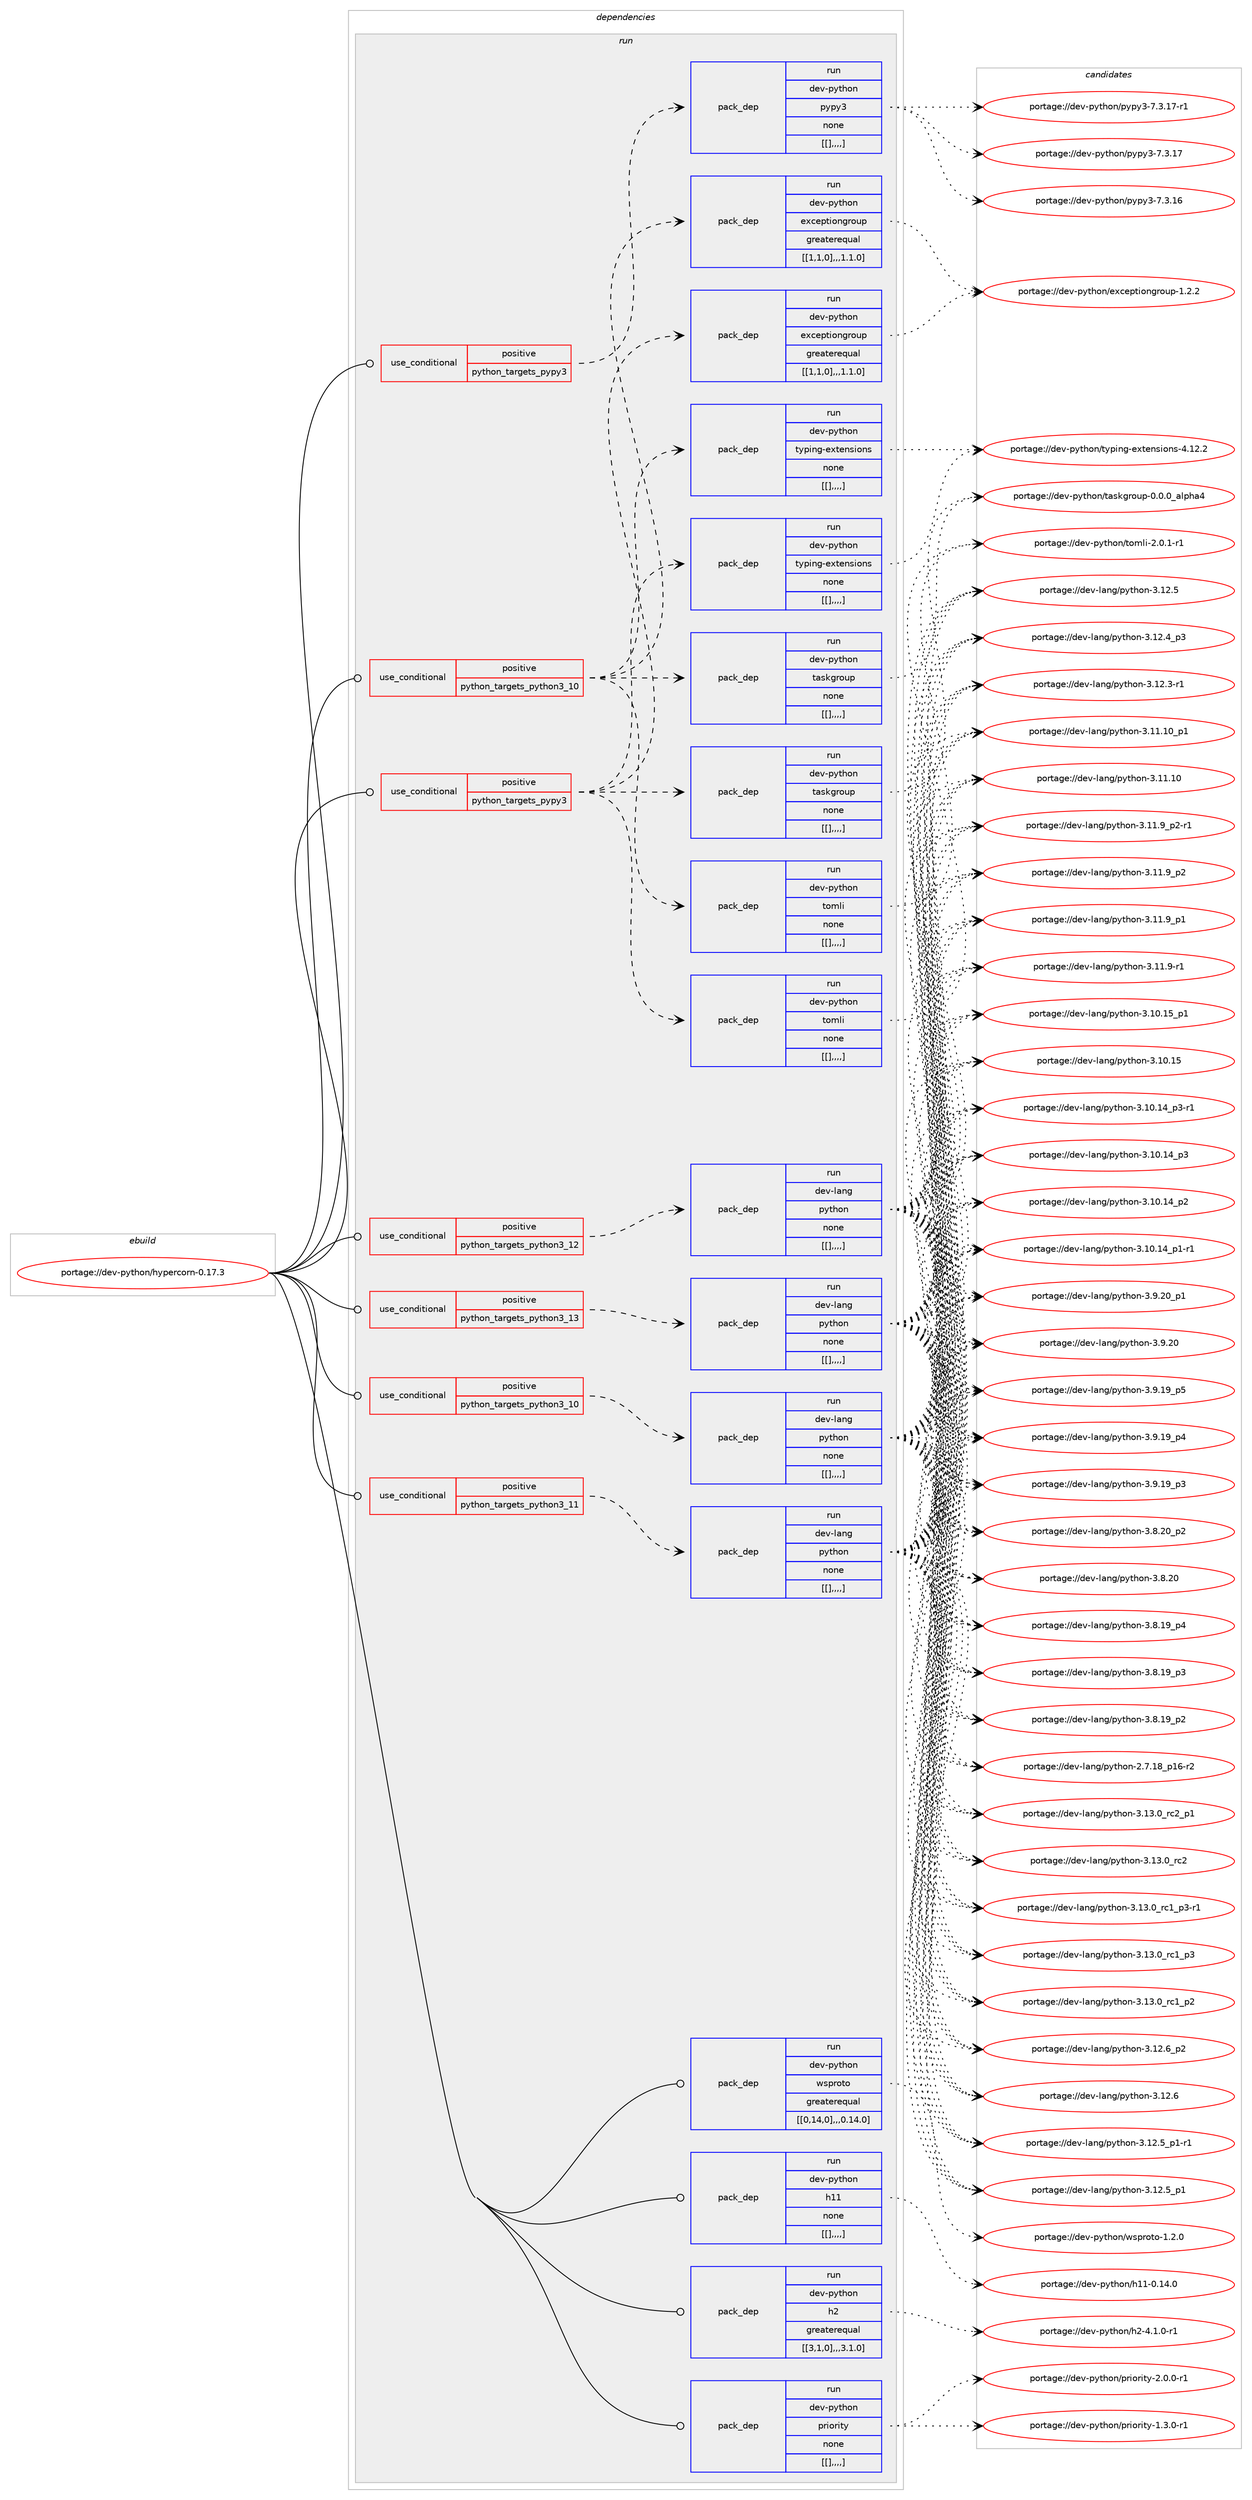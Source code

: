 digraph prolog {

# *************
# Graph options
# *************

newrank=true;
concentrate=true;
compound=true;
graph [rankdir=LR,fontname=Helvetica,fontsize=10,ranksep=1.5];#, ranksep=2.5, nodesep=0.2];
edge  [arrowhead=vee];
node  [fontname=Helvetica,fontsize=10];

# **********
# The ebuild
# **********

subgraph cluster_leftcol {
color=gray;
label=<<i>ebuild</i>>;
id [label="portage://dev-python/hypercorn-0.17.3", color=red, width=4, href="../dev-python/hypercorn-0.17.3.svg"];
}

# ****************
# The dependencies
# ****************

subgraph cluster_midcol {
color=gray;
label=<<i>dependencies</i>>;
subgraph cluster_compile {
fillcolor="#eeeeee";
style=filled;
label=<<i>compile</i>>;
}
subgraph cluster_compileandrun {
fillcolor="#eeeeee";
style=filled;
label=<<i>compile and run</i>>;
}
subgraph cluster_run {
fillcolor="#eeeeee";
style=filled;
label=<<i>run</i>>;
subgraph cond34586 {
dependency149694 [label=<<TABLE BORDER="0" CELLBORDER="1" CELLSPACING="0" CELLPADDING="4"><TR><TD ROWSPAN="3" CELLPADDING="10">use_conditional</TD></TR><TR><TD>positive</TD></TR><TR><TD>python_targets_pypy3</TD></TR></TABLE>>, shape=none, color=red];
subgraph pack113894 {
dependency149695 [label=<<TABLE BORDER="0" CELLBORDER="1" CELLSPACING="0" CELLPADDING="4" WIDTH="220"><TR><TD ROWSPAN="6" CELLPADDING="30">pack_dep</TD></TR><TR><TD WIDTH="110">run</TD></TR><TR><TD>dev-python</TD></TR><TR><TD>exceptiongroup</TD></TR><TR><TD>greaterequal</TD></TR><TR><TD>[[1,1,0],,,1.1.0]</TD></TR></TABLE>>, shape=none, color=blue];
}
dependency149694:e -> dependency149695:w [weight=20,style="dashed",arrowhead="vee"];
subgraph pack113895 {
dependency149696 [label=<<TABLE BORDER="0" CELLBORDER="1" CELLSPACING="0" CELLPADDING="4" WIDTH="220"><TR><TD ROWSPAN="6" CELLPADDING="30">pack_dep</TD></TR><TR><TD WIDTH="110">run</TD></TR><TR><TD>dev-python</TD></TR><TR><TD>taskgroup</TD></TR><TR><TD>none</TD></TR><TR><TD>[[],,,,]</TD></TR></TABLE>>, shape=none, color=blue];
}
dependency149694:e -> dependency149696:w [weight=20,style="dashed",arrowhead="vee"];
subgraph pack113896 {
dependency149697 [label=<<TABLE BORDER="0" CELLBORDER="1" CELLSPACING="0" CELLPADDING="4" WIDTH="220"><TR><TD ROWSPAN="6" CELLPADDING="30">pack_dep</TD></TR><TR><TD WIDTH="110">run</TD></TR><TR><TD>dev-python</TD></TR><TR><TD>tomli</TD></TR><TR><TD>none</TD></TR><TR><TD>[[],,,,]</TD></TR></TABLE>>, shape=none, color=blue];
}
dependency149694:e -> dependency149697:w [weight=20,style="dashed",arrowhead="vee"];
subgraph pack113897 {
dependency149698 [label=<<TABLE BORDER="0" CELLBORDER="1" CELLSPACING="0" CELLPADDING="4" WIDTH="220"><TR><TD ROWSPAN="6" CELLPADDING="30">pack_dep</TD></TR><TR><TD WIDTH="110">run</TD></TR><TR><TD>dev-python</TD></TR><TR><TD>typing-extensions</TD></TR><TR><TD>none</TD></TR><TR><TD>[[],,,,]</TD></TR></TABLE>>, shape=none, color=blue];
}
dependency149694:e -> dependency149698:w [weight=20,style="dashed",arrowhead="vee"];
}
id:e -> dependency149694:w [weight=20,style="solid",arrowhead="odot"];
subgraph cond34587 {
dependency149699 [label=<<TABLE BORDER="0" CELLBORDER="1" CELLSPACING="0" CELLPADDING="4"><TR><TD ROWSPAN="3" CELLPADDING="10">use_conditional</TD></TR><TR><TD>positive</TD></TR><TR><TD>python_targets_pypy3</TD></TR></TABLE>>, shape=none, color=red];
subgraph pack113898 {
dependency149700 [label=<<TABLE BORDER="0" CELLBORDER="1" CELLSPACING="0" CELLPADDING="4" WIDTH="220"><TR><TD ROWSPAN="6" CELLPADDING="30">pack_dep</TD></TR><TR><TD WIDTH="110">run</TD></TR><TR><TD>dev-python</TD></TR><TR><TD>pypy3</TD></TR><TR><TD>none</TD></TR><TR><TD>[[],,,,]</TD></TR></TABLE>>, shape=none, color=blue];
}
dependency149699:e -> dependency149700:w [weight=20,style="dashed",arrowhead="vee"];
}
id:e -> dependency149699:w [weight=20,style="solid",arrowhead="odot"];
subgraph cond34588 {
dependency149701 [label=<<TABLE BORDER="0" CELLBORDER="1" CELLSPACING="0" CELLPADDING="4"><TR><TD ROWSPAN="3" CELLPADDING="10">use_conditional</TD></TR><TR><TD>positive</TD></TR><TR><TD>python_targets_python3_10</TD></TR></TABLE>>, shape=none, color=red];
subgraph pack113899 {
dependency149702 [label=<<TABLE BORDER="0" CELLBORDER="1" CELLSPACING="0" CELLPADDING="4" WIDTH="220"><TR><TD ROWSPAN="6" CELLPADDING="30">pack_dep</TD></TR><TR><TD WIDTH="110">run</TD></TR><TR><TD>dev-lang</TD></TR><TR><TD>python</TD></TR><TR><TD>none</TD></TR><TR><TD>[[],,,,]</TD></TR></TABLE>>, shape=none, color=blue];
}
dependency149701:e -> dependency149702:w [weight=20,style="dashed",arrowhead="vee"];
}
id:e -> dependency149701:w [weight=20,style="solid",arrowhead="odot"];
subgraph cond34589 {
dependency149703 [label=<<TABLE BORDER="0" CELLBORDER="1" CELLSPACING="0" CELLPADDING="4"><TR><TD ROWSPAN="3" CELLPADDING="10">use_conditional</TD></TR><TR><TD>positive</TD></TR><TR><TD>python_targets_python3_10</TD></TR></TABLE>>, shape=none, color=red];
subgraph pack113900 {
dependency149704 [label=<<TABLE BORDER="0" CELLBORDER="1" CELLSPACING="0" CELLPADDING="4" WIDTH="220"><TR><TD ROWSPAN="6" CELLPADDING="30">pack_dep</TD></TR><TR><TD WIDTH="110">run</TD></TR><TR><TD>dev-python</TD></TR><TR><TD>exceptiongroup</TD></TR><TR><TD>greaterequal</TD></TR><TR><TD>[[1,1,0],,,1.1.0]</TD></TR></TABLE>>, shape=none, color=blue];
}
dependency149703:e -> dependency149704:w [weight=20,style="dashed",arrowhead="vee"];
subgraph pack113901 {
dependency149705 [label=<<TABLE BORDER="0" CELLBORDER="1" CELLSPACING="0" CELLPADDING="4" WIDTH="220"><TR><TD ROWSPAN="6" CELLPADDING="30">pack_dep</TD></TR><TR><TD WIDTH="110">run</TD></TR><TR><TD>dev-python</TD></TR><TR><TD>taskgroup</TD></TR><TR><TD>none</TD></TR><TR><TD>[[],,,,]</TD></TR></TABLE>>, shape=none, color=blue];
}
dependency149703:e -> dependency149705:w [weight=20,style="dashed",arrowhead="vee"];
subgraph pack113902 {
dependency149706 [label=<<TABLE BORDER="0" CELLBORDER="1" CELLSPACING="0" CELLPADDING="4" WIDTH="220"><TR><TD ROWSPAN="6" CELLPADDING="30">pack_dep</TD></TR><TR><TD WIDTH="110">run</TD></TR><TR><TD>dev-python</TD></TR><TR><TD>tomli</TD></TR><TR><TD>none</TD></TR><TR><TD>[[],,,,]</TD></TR></TABLE>>, shape=none, color=blue];
}
dependency149703:e -> dependency149706:w [weight=20,style="dashed",arrowhead="vee"];
subgraph pack113903 {
dependency149707 [label=<<TABLE BORDER="0" CELLBORDER="1" CELLSPACING="0" CELLPADDING="4" WIDTH="220"><TR><TD ROWSPAN="6" CELLPADDING="30">pack_dep</TD></TR><TR><TD WIDTH="110">run</TD></TR><TR><TD>dev-python</TD></TR><TR><TD>typing-extensions</TD></TR><TR><TD>none</TD></TR><TR><TD>[[],,,,]</TD></TR></TABLE>>, shape=none, color=blue];
}
dependency149703:e -> dependency149707:w [weight=20,style="dashed",arrowhead="vee"];
}
id:e -> dependency149703:w [weight=20,style="solid",arrowhead="odot"];
subgraph cond34590 {
dependency149708 [label=<<TABLE BORDER="0" CELLBORDER="1" CELLSPACING="0" CELLPADDING="4"><TR><TD ROWSPAN="3" CELLPADDING="10">use_conditional</TD></TR><TR><TD>positive</TD></TR><TR><TD>python_targets_python3_11</TD></TR></TABLE>>, shape=none, color=red];
subgraph pack113904 {
dependency149709 [label=<<TABLE BORDER="0" CELLBORDER="1" CELLSPACING="0" CELLPADDING="4" WIDTH="220"><TR><TD ROWSPAN="6" CELLPADDING="30">pack_dep</TD></TR><TR><TD WIDTH="110">run</TD></TR><TR><TD>dev-lang</TD></TR><TR><TD>python</TD></TR><TR><TD>none</TD></TR><TR><TD>[[],,,,]</TD></TR></TABLE>>, shape=none, color=blue];
}
dependency149708:e -> dependency149709:w [weight=20,style="dashed",arrowhead="vee"];
}
id:e -> dependency149708:w [weight=20,style="solid",arrowhead="odot"];
subgraph cond34591 {
dependency149710 [label=<<TABLE BORDER="0" CELLBORDER="1" CELLSPACING="0" CELLPADDING="4"><TR><TD ROWSPAN="3" CELLPADDING="10">use_conditional</TD></TR><TR><TD>positive</TD></TR><TR><TD>python_targets_python3_12</TD></TR></TABLE>>, shape=none, color=red];
subgraph pack113905 {
dependency149711 [label=<<TABLE BORDER="0" CELLBORDER="1" CELLSPACING="0" CELLPADDING="4" WIDTH="220"><TR><TD ROWSPAN="6" CELLPADDING="30">pack_dep</TD></TR><TR><TD WIDTH="110">run</TD></TR><TR><TD>dev-lang</TD></TR><TR><TD>python</TD></TR><TR><TD>none</TD></TR><TR><TD>[[],,,,]</TD></TR></TABLE>>, shape=none, color=blue];
}
dependency149710:e -> dependency149711:w [weight=20,style="dashed",arrowhead="vee"];
}
id:e -> dependency149710:w [weight=20,style="solid",arrowhead="odot"];
subgraph cond34592 {
dependency149712 [label=<<TABLE BORDER="0" CELLBORDER="1" CELLSPACING="0" CELLPADDING="4"><TR><TD ROWSPAN="3" CELLPADDING="10">use_conditional</TD></TR><TR><TD>positive</TD></TR><TR><TD>python_targets_python3_13</TD></TR></TABLE>>, shape=none, color=red];
subgraph pack113906 {
dependency149713 [label=<<TABLE BORDER="0" CELLBORDER="1" CELLSPACING="0" CELLPADDING="4" WIDTH="220"><TR><TD ROWSPAN="6" CELLPADDING="30">pack_dep</TD></TR><TR><TD WIDTH="110">run</TD></TR><TR><TD>dev-lang</TD></TR><TR><TD>python</TD></TR><TR><TD>none</TD></TR><TR><TD>[[],,,,]</TD></TR></TABLE>>, shape=none, color=blue];
}
dependency149712:e -> dependency149713:w [weight=20,style="dashed",arrowhead="vee"];
}
id:e -> dependency149712:w [weight=20,style="solid",arrowhead="odot"];
subgraph pack113907 {
dependency149714 [label=<<TABLE BORDER="0" CELLBORDER="1" CELLSPACING="0" CELLPADDING="4" WIDTH="220"><TR><TD ROWSPAN="6" CELLPADDING="30">pack_dep</TD></TR><TR><TD WIDTH="110">run</TD></TR><TR><TD>dev-python</TD></TR><TR><TD>h11</TD></TR><TR><TD>none</TD></TR><TR><TD>[[],,,,]</TD></TR></TABLE>>, shape=none, color=blue];
}
id:e -> dependency149714:w [weight=20,style="solid",arrowhead="odot"];
subgraph pack113908 {
dependency149715 [label=<<TABLE BORDER="0" CELLBORDER="1" CELLSPACING="0" CELLPADDING="4" WIDTH="220"><TR><TD ROWSPAN="6" CELLPADDING="30">pack_dep</TD></TR><TR><TD WIDTH="110">run</TD></TR><TR><TD>dev-python</TD></TR><TR><TD>h2</TD></TR><TR><TD>greaterequal</TD></TR><TR><TD>[[3,1,0],,,3.1.0]</TD></TR></TABLE>>, shape=none, color=blue];
}
id:e -> dependency149715:w [weight=20,style="solid",arrowhead="odot"];
subgraph pack113909 {
dependency149716 [label=<<TABLE BORDER="0" CELLBORDER="1" CELLSPACING="0" CELLPADDING="4" WIDTH="220"><TR><TD ROWSPAN="6" CELLPADDING="30">pack_dep</TD></TR><TR><TD WIDTH="110">run</TD></TR><TR><TD>dev-python</TD></TR><TR><TD>priority</TD></TR><TR><TD>none</TD></TR><TR><TD>[[],,,,]</TD></TR></TABLE>>, shape=none, color=blue];
}
id:e -> dependency149716:w [weight=20,style="solid",arrowhead="odot"];
subgraph pack113910 {
dependency149717 [label=<<TABLE BORDER="0" CELLBORDER="1" CELLSPACING="0" CELLPADDING="4" WIDTH="220"><TR><TD ROWSPAN="6" CELLPADDING="30">pack_dep</TD></TR><TR><TD WIDTH="110">run</TD></TR><TR><TD>dev-python</TD></TR><TR><TD>wsproto</TD></TR><TR><TD>greaterequal</TD></TR><TR><TD>[[0,14,0],,,0.14.0]</TD></TR></TABLE>>, shape=none, color=blue];
}
id:e -> dependency149717:w [weight=20,style="solid",arrowhead="odot"];
}
}

# **************
# The candidates
# **************

subgraph cluster_choices {
rank=same;
color=gray;
label=<<i>candidates</i>>;

subgraph choice113894 {
color=black;
nodesep=1;
choice100101118451121211161041111104710112099101112116105111110103114111117112454946504650 [label="portage://dev-python/exceptiongroup-1.2.2", color=red, width=4,href="../dev-python/exceptiongroup-1.2.2.svg"];
dependency149695:e -> choice100101118451121211161041111104710112099101112116105111110103114111117112454946504650:w [style=dotted,weight="100"];
}
subgraph choice113895 {
color=black;
nodesep=1;
choice10010111845112121116104111110471169711510710311411111711245484648464895971081121049752 [label="portage://dev-python/taskgroup-0.0.0_alpha4", color=red, width=4,href="../dev-python/taskgroup-0.0.0_alpha4.svg"];
dependency149696:e -> choice10010111845112121116104111110471169711510710311411111711245484648464895971081121049752:w [style=dotted,weight="100"];
}
subgraph choice113896 {
color=black;
nodesep=1;
choice10010111845112121116104111110471161111091081054550464846494511449 [label="portage://dev-python/tomli-2.0.1-r1", color=red, width=4,href="../dev-python/tomli-2.0.1-r1.svg"];
dependency149697:e -> choice10010111845112121116104111110471161111091081054550464846494511449:w [style=dotted,weight="100"];
}
subgraph choice113897 {
color=black;
nodesep=1;
choice10010111845112121116104111110471161211121051101034510112011610111011510511111011545524649504650 [label="portage://dev-python/typing-extensions-4.12.2", color=red, width=4,href="../dev-python/typing-extensions-4.12.2.svg"];
dependency149698:e -> choice10010111845112121116104111110471161211121051101034510112011610111011510511111011545524649504650:w [style=dotted,weight="100"];
}
subgraph choice113898 {
color=black;
nodesep=1;
choice100101118451121211161041111104711212111212151455546514649554511449 [label="portage://dev-python/pypy3-7.3.17-r1", color=red, width=4,href="../dev-python/pypy3-7.3.17-r1.svg"];
choice10010111845112121116104111110471121211121215145554651464955 [label="portage://dev-python/pypy3-7.3.17", color=red, width=4,href="../dev-python/pypy3-7.3.17.svg"];
choice10010111845112121116104111110471121211121215145554651464954 [label="portage://dev-python/pypy3-7.3.16", color=red, width=4,href="../dev-python/pypy3-7.3.16.svg"];
dependency149700:e -> choice100101118451121211161041111104711212111212151455546514649554511449:w [style=dotted,weight="100"];
dependency149700:e -> choice10010111845112121116104111110471121211121215145554651464955:w [style=dotted,weight="100"];
dependency149700:e -> choice10010111845112121116104111110471121211121215145554651464954:w [style=dotted,weight="100"];
}
subgraph choice113899 {
color=black;
nodesep=1;
choice100101118451089711010347112121116104111110455146495146489511499509511249 [label="portage://dev-lang/python-3.13.0_rc2_p1", color=red, width=4,href="../dev-lang/python-3.13.0_rc2_p1.svg"];
choice10010111845108971101034711212111610411111045514649514648951149950 [label="portage://dev-lang/python-3.13.0_rc2", color=red, width=4,href="../dev-lang/python-3.13.0_rc2.svg"];
choice1001011184510897110103471121211161041111104551464951464895114994995112514511449 [label="portage://dev-lang/python-3.13.0_rc1_p3-r1", color=red, width=4,href="../dev-lang/python-3.13.0_rc1_p3-r1.svg"];
choice100101118451089711010347112121116104111110455146495146489511499499511251 [label="portage://dev-lang/python-3.13.0_rc1_p3", color=red, width=4,href="../dev-lang/python-3.13.0_rc1_p3.svg"];
choice100101118451089711010347112121116104111110455146495146489511499499511250 [label="portage://dev-lang/python-3.13.0_rc1_p2", color=red, width=4,href="../dev-lang/python-3.13.0_rc1_p2.svg"];
choice100101118451089711010347112121116104111110455146495046549511250 [label="portage://dev-lang/python-3.12.6_p2", color=red, width=4,href="../dev-lang/python-3.12.6_p2.svg"];
choice10010111845108971101034711212111610411111045514649504654 [label="portage://dev-lang/python-3.12.6", color=red, width=4,href="../dev-lang/python-3.12.6.svg"];
choice1001011184510897110103471121211161041111104551464950465395112494511449 [label="portage://dev-lang/python-3.12.5_p1-r1", color=red, width=4,href="../dev-lang/python-3.12.5_p1-r1.svg"];
choice100101118451089711010347112121116104111110455146495046539511249 [label="portage://dev-lang/python-3.12.5_p1", color=red, width=4,href="../dev-lang/python-3.12.5_p1.svg"];
choice10010111845108971101034711212111610411111045514649504653 [label="portage://dev-lang/python-3.12.5", color=red, width=4,href="../dev-lang/python-3.12.5.svg"];
choice100101118451089711010347112121116104111110455146495046529511251 [label="portage://dev-lang/python-3.12.4_p3", color=red, width=4,href="../dev-lang/python-3.12.4_p3.svg"];
choice100101118451089711010347112121116104111110455146495046514511449 [label="portage://dev-lang/python-3.12.3-r1", color=red, width=4,href="../dev-lang/python-3.12.3-r1.svg"];
choice10010111845108971101034711212111610411111045514649494649489511249 [label="portage://dev-lang/python-3.11.10_p1", color=red, width=4,href="../dev-lang/python-3.11.10_p1.svg"];
choice1001011184510897110103471121211161041111104551464949464948 [label="portage://dev-lang/python-3.11.10", color=red, width=4,href="../dev-lang/python-3.11.10.svg"];
choice1001011184510897110103471121211161041111104551464949465795112504511449 [label="portage://dev-lang/python-3.11.9_p2-r1", color=red, width=4,href="../dev-lang/python-3.11.9_p2-r1.svg"];
choice100101118451089711010347112121116104111110455146494946579511250 [label="portage://dev-lang/python-3.11.9_p2", color=red, width=4,href="../dev-lang/python-3.11.9_p2.svg"];
choice100101118451089711010347112121116104111110455146494946579511249 [label="portage://dev-lang/python-3.11.9_p1", color=red, width=4,href="../dev-lang/python-3.11.9_p1.svg"];
choice100101118451089711010347112121116104111110455146494946574511449 [label="portage://dev-lang/python-3.11.9-r1", color=red, width=4,href="../dev-lang/python-3.11.9-r1.svg"];
choice10010111845108971101034711212111610411111045514649484649539511249 [label="portage://dev-lang/python-3.10.15_p1", color=red, width=4,href="../dev-lang/python-3.10.15_p1.svg"];
choice1001011184510897110103471121211161041111104551464948464953 [label="portage://dev-lang/python-3.10.15", color=red, width=4,href="../dev-lang/python-3.10.15.svg"];
choice100101118451089711010347112121116104111110455146494846495295112514511449 [label="portage://dev-lang/python-3.10.14_p3-r1", color=red, width=4,href="../dev-lang/python-3.10.14_p3-r1.svg"];
choice10010111845108971101034711212111610411111045514649484649529511251 [label="portage://dev-lang/python-3.10.14_p3", color=red, width=4,href="../dev-lang/python-3.10.14_p3.svg"];
choice10010111845108971101034711212111610411111045514649484649529511250 [label="portage://dev-lang/python-3.10.14_p2", color=red, width=4,href="../dev-lang/python-3.10.14_p2.svg"];
choice100101118451089711010347112121116104111110455146494846495295112494511449 [label="portage://dev-lang/python-3.10.14_p1-r1", color=red, width=4,href="../dev-lang/python-3.10.14_p1-r1.svg"];
choice100101118451089711010347112121116104111110455146574650489511249 [label="portage://dev-lang/python-3.9.20_p1", color=red, width=4,href="../dev-lang/python-3.9.20_p1.svg"];
choice10010111845108971101034711212111610411111045514657465048 [label="portage://dev-lang/python-3.9.20", color=red, width=4,href="../dev-lang/python-3.9.20.svg"];
choice100101118451089711010347112121116104111110455146574649579511253 [label="portage://dev-lang/python-3.9.19_p5", color=red, width=4,href="../dev-lang/python-3.9.19_p5.svg"];
choice100101118451089711010347112121116104111110455146574649579511252 [label="portage://dev-lang/python-3.9.19_p4", color=red, width=4,href="../dev-lang/python-3.9.19_p4.svg"];
choice100101118451089711010347112121116104111110455146574649579511251 [label="portage://dev-lang/python-3.9.19_p3", color=red, width=4,href="../dev-lang/python-3.9.19_p3.svg"];
choice100101118451089711010347112121116104111110455146564650489511250 [label="portage://dev-lang/python-3.8.20_p2", color=red, width=4,href="../dev-lang/python-3.8.20_p2.svg"];
choice10010111845108971101034711212111610411111045514656465048 [label="portage://dev-lang/python-3.8.20", color=red, width=4,href="../dev-lang/python-3.8.20.svg"];
choice100101118451089711010347112121116104111110455146564649579511252 [label="portage://dev-lang/python-3.8.19_p4", color=red, width=4,href="../dev-lang/python-3.8.19_p4.svg"];
choice100101118451089711010347112121116104111110455146564649579511251 [label="portage://dev-lang/python-3.8.19_p3", color=red, width=4,href="../dev-lang/python-3.8.19_p3.svg"];
choice100101118451089711010347112121116104111110455146564649579511250 [label="portage://dev-lang/python-3.8.19_p2", color=red, width=4,href="../dev-lang/python-3.8.19_p2.svg"];
choice100101118451089711010347112121116104111110455046554649569511249544511450 [label="portage://dev-lang/python-2.7.18_p16-r2", color=red, width=4,href="../dev-lang/python-2.7.18_p16-r2.svg"];
dependency149702:e -> choice100101118451089711010347112121116104111110455146495146489511499509511249:w [style=dotted,weight="100"];
dependency149702:e -> choice10010111845108971101034711212111610411111045514649514648951149950:w [style=dotted,weight="100"];
dependency149702:e -> choice1001011184510897110103471121211161041111104551464951464895114994995112514511449:w [style=dotted,weight="100"];
dependency149702:e -> choice100101118451089711010347112121116104111110455146495146489511499499511251:w [style=dotted,weight="100"];
dependency149702:e -> choice100101118451089711010347112121116104111110455146495146489511499499511250:w [style=dotted,weight="100"];
dependency149702:e -> choice100101118451089711010347112121116104111110455146495046549511250:w [style=dotted,weight="100"];
dependency149702:e -> choice10010111845108971101034711212111610411111045514649504654:w [style=dotted,weight="100"];
dependency149702:e -> choice1001011184510897110103471121211161041111104551464950465395112494511449:w [style=dotted,weight="100"];
dependency149702:e -> choice100101118451089711010347112121116104111110455146495046539511249:w [style=dotted,weight="100"];
dependency149702:e -> choice10010111845108971101034711212111610411111045514649504653:w [style=dotted,weight="100"];
dependency149702:e -> choice100101118451089711010347112121116104111110455146495046529511251:w [style=dotted,weight="100"];
dependency149702:e -> choice100101118451089711010347112121116104111110455146495046514511449:w [style=dotted,weight="100"];
dependency149702:e -> choice10010111845108971101034711212111610411111045514649494649489511249:w [style=dotted,weight="100"];
dependency149702:e -> choice1001011184510897110103471121211161041111104551464949464948:w [style=dotted,weight="100"];
dependency149702:e -> choice1001011184510897110103471121211161041111104551464949465795112504511449:w [style=dotted,weight="100"];
dependency149702:e -> choice100101118451089711010347112121116104111110455146494946579511250:w [style=dotted,weight="100"];
dependency149702:e -> choice100101118451089711010347112121116104111110455146494946579511249:w [style=dotted,weight="100"];
dependency149702:e -> choice100101118451089711010347112121116104111110455146494946574511449:w [style=dotted,weight="100"];
dependency149702:e -> choice10010111845108971101034711212111610411111045514649484649539511249:w [style=dotted,weight="100"];
dependency149702:e -> choice1001011184510897110103471121211161041111104551464948464953:w [style=dotted,weight="100"];
dependency149702:e -> choice100101118451089711010347112121116104111110455146494846495295112514511449:w [style=dotted,weight="100"];
dependency149702:e -> choice10010111845108971101034711212111610411111045514649484649529511251:w [style=dotted,weight="100"];
dependency149702:e -> choice10010111845108971101034711212111610411111045514649484649529511250:w [style=dotted,weight="100"];
dependency149702:e -> choice100101118451089711010347112121116104111110455146494846495295112494511449:w [style=dotted,weight="100"];
dependency149702:e -> choice100101118451089711010347112121116104111110455146574650489511249:w [style=dotted,weight="100"];
dependency149702:e -> choice10010111845108971101034711212111610411111045514657465048:w [style=dotted,weight="100"];
dependency149702:e -> choice100101118451089711010347112121116104111110455146574649579511253:w [style=dotted,weight="100"];
dependency149702:e -> choice100101118451089711010347112121116104111110455146574649579511252:w [style=dotted,weight="100"];
dependency149702:e -> choice100101118451089711010347112121116104111110455146574649579511251:w [style=dotted,weight="100"];
dependency149702:e -> choice100101118451089711010347112121116104111110455146564650489511250:w [style=dotted,weight="100"];
dependency149702:e -> choice10010111845108971101034711212111610411111045514656465048:w [style=dotted,weight="100"];
dependency149702:e -> choice100101118451089711010347112121116104111110455146564649579511252:w [style=dotted,weight="100"];
dependency149702:e -> choice100101118451089711010347112121116104111110455146564649579511251:w [style=dotted,weight="100"];
dependency149702:e -> choice100101118451089711010347112121116104111110455146564649579511250:w [style=dotted,weight="100"];
dependency149702:e -> choice100101118451089711010347112121116104111110455046554649569511249544511450:w [style=dotted,weight="100"];
}
subgraph choice113900 {
color=black;
nodesep=1;
choice100101118451121211161041111104710112099101112116105111110103114111117112454946504650 [label="portage://dev-python/exceptiongroup-1.2.2", color=red, width=4,href="../dev-python/exceptiongroup-1.2.2.svg"];
dependency149704:e -> choice100101118451121211161041111104710112099101112116105111110103114111117112454946504650:w [style=dotted,weight="100"];
}
subgraph choice113901 {
color=black;
nodesep=1;
choice10010111845112121116104111110471169711510710311411111711245484648464895971081121049752 [label="portage://dev-python/taskgroup-0.0.0_alpha4", color=red, width=4,href="../dev-python/taskgroup-0.0.0_alpha4.svg"];
dependency149705:e -> choice10010111845112121116104111110471169711510710311411111711245484648464895971081121049752:w [style=dotted,weight="100"];
}
subgraph choice113902 {
color=black;
nodesep=1;
choice10010111845112121116104111110471161111091081054550464846494511449 [label="portage://dev-python/tomli-2.0.1-r1", color=red, width=4,href="../dev-python/tomli-2.0.1-r1.svg"];
dependency149706:e -> choice10010111845112121116104111110471161111091081054550464846494511449:w [style=dotted,weight="100"];
}
subgraph choice113903 {
color=black;
nodesep=1;
choice10010111845112121116104111110471161211121051101034510112011610111011510511111011545524649504650 [label="portage://dev-python/typing-extensions-4.12.2", color=red, width=4,href="../dev-python/typing-extensions-4.12.2.svg"];
dependency149707:e -> choice10010111845112121116104111110471161211121051101034510112011610111011510511111011545524649504650:w [style=dotted,weight="100"];
}
subgraph choice113904 {
color=black;
nodesep=1;
choice100101118451089711010347112121116104111110455146495146489511499509511249 [label="portage://dev-lang/python-3.13.0_rc2_p1", color=red, width=4,href="../dev-lang/python-3.13.0_rc2_p1.svg"];
choice10010111845108971101034711212111610411111045514649514648951149950 [label="portage://dev-lang/python-3.13.0_rc2", color=red, width=4,href="../dev-lang/python-3.13.0_rc2.svg"];
choice1001011184510897110103471121211161041111104551464951464895114994995112514511449 [label="portage://dev-lang/python-3.13.0_rc1_p3-r1", color=red, width=4,href="../dev-lang/python-3.13.0_rc1_p3-r1.svg"];
choice100101118451089711010347112121116104111110455146495146489511499499511251 [label="portage://dev-lang/python-3.13.0_rc1_p3", color=red, width=4,href="../dev-lang/python-3.13.0_rc1_p3.svg"];
choice100101118451089711010347112121116104111110455146495146489511499499511250 [label="portage://dev-lang/python-3.13.0_rc1_p2", color=red, width=4,href="../dev-lang/python-3.13.0_rc1_p2.svg"];
choice100101118451089711010347112121116104111110455146495046549511250 [label="portage://dev-lang/python-3.12.6_p2", color=red, width=4,href="../dev-lang/python-3.12.6_p2.svg"];
choice10010111845108971101034711212111610411111045514649504654 [label="portage://dev-lang/python-3.12.6", color=red, width=4,href="../dev-lang/python-3.12.6.svg"];
choice1001011184510897110103471121211161041111104551464950465395112494511449 [label="portage://dev-lang/python-3.12.5_p1-r1", color=red, width=4,href="../dev-lang/python-3.12.5_p1-r1.svg"];
choice100101118451089711010347112121116104111110455146495046539511249 [label="portage://dev-lang/python-3.12.5_p1", color=red, width=4,href="../dev-lang/python-3.12.5_p1.svg"];
choice10010111845108971101034711212111610411111045514649504653 [label="portage://dev-lang/python-3.12.5", color=red, width=4,href="../dev-lang/python-3.12.5.svg"];
choice100101118451089711010347112121116104111110455146495046529511251 [label="portage://dev-lang/python-3.12.4_p3", color=red, width=4,href="../dev-lang/python-3.12.4_p3.svg"];
choice100101118451089711010347112121116104111110455146495046514511449 [label="portage://dev-lang/python-3.12.3-r1", color=red, width=4,href="../dev-lang/python-3.12.3-r1.svg"];
choice10010111845108971101034711212111610411111045514649494649489511249 [label="portage://dev-lang/python-3.11.10_p1", color=red, width=4,href="../dev-lang/python-3.11.10_p1.svg"];
choice1001011184510897110103471121211161041111104551464949464948 [label="portage://dev-lang/python-3.11.10", color=red, width=4,href="../dev-lang/python-3.11.10.svg"];
choice1001011184510897110103471121211161041111104551464949465795112504511449 [label="portage://dev-lang/python-3.11.9_p2-r1", color=red, width=4,href="../dev-lang/python-3.11.9_p2-r1.svg"];
choice100101118451089711010347112121116104111110455146494946579511250 [label="portage://dev-lang/python-3.11.9_p2", color=red, width=4,href="../dev-lang/python-3.11.9_p2.svg"];
choice100101118451089711010347112121116104111110455146494946579511249 [label="portage://dev-lang/python-3.11.9_p1", color=red, width=4,href="../dev-lang/python-3.11.9_p1.svg"];
choice100101118451089711010347112121116104111110455146494946574511449 [label="portage://dev-lang/python-3.11.9-r1", color=red, width=4,href="../dev-lang/python-3.11.9-r1.svg"];
choice10010111845108971101034711212111610411111045514649484649539511249 [label="portage://dev-lang/python-3.10.15_p1", color=red, width=4,href="../dev-lang/python-3.10.15_p1.svg"];
choice1001011184510897110103471121211161041111104551464948464953 [label="portage://dev-lang/python-3.10.15", color=red, width=4,href="../dev-lang/python-3.10.15.svg"];
choice100101118451089711010347112121116104111110455146494846495295112514511449 [label="portage://dev-lang/python-3.10.14_p3-r1", color=red, width=4,href="../dev-lang/python-3.10.14_p3-r1.svg"];
choice10010111845108971101034711212111610411111045514649484649529511251 [label="portage://dev-lang/python-3.10.14_p3", color=red, width=4,href="../dev-lang/python-3.10.14_p3.svg"];
choice10010111845108971101034711212111610411111045514649484649529511250 [label="portage://dev-lang/python-3.10.14_p2", color=red, width=4,href="../dev-lang/python-3.10.14_p2.svg"];
choice100101118451089711010347112121116104111110455146494846495295112494511449 [label="portage://dev-lang/python-3.10.14_p1-r1", color=red, width=4,href="../dev-lang/python-3.10.14_p1-r1.svg"];
choice100101118451089711010347112121116104111110455146574650489511249 [label="portage://dev-lang/python-3.9.20_p1", color=red, width=4,href="../dev-lang/python-3.9.20_p1.svg"];
choice10010111845108971101034711212111610411111045514657465048 [label="portage://dev-lang/python-3.9.20", color=red, width=4,href="../dev-lang/python-3.9.20.svg"];
choice100101118451089711010347112121116104111110455146574649579511253 [label="portage://dev-lang/python-3.9.19_p5", color=red, width=4,href="../dev-lang/python-3.9.19_p5.svg"];
choice100101118451089711010347112121116104111110455146574649579511252 [label="portage://dev-lang/python-3.9.19_p4", color=red, width=4,href="../dev-lang/python-3.9.19_p4.svg"];
choice100101118451089711010347112121116104111110455146574649579511251 [label="portage://dev-lang/python-3.9.19_p3", color=red, width=4,href="../dev-lang/python-3.9.19_p3.svg"];
choice100101118451089711010347112121116104111110455146564650489511250 [label="portage://dev-lang/python-3.8.20_p2", color=red, width=4,href="../dev-lang/python-3.8.20_p2.svg"];
choice10010111845108971101034711212111610411111045514656465048 [label="portage://dev-lang/python-3.8.20", color=red, width=4,href="../dev-lang/python-3.8.20.svg"];
choice100101118451089711010347112121116104111110455146564649579511252 [label="portage://dev-lang/python-3.8.19_p4", color=red, width=4,href="../dev-lang/python-3.8.19_p4.svg"];
choice100101118451089711010347112121116104111110455146564649579511251 [label="portage://dev-lang/python-3.8.19_p3", color=red, width=4,href="../dev-lang/python-3.8.19_p3.svg"];
choice100101118451089711010347112121116104111110455146564649579511250 [label="portage://dev-lang/python-3.8.19_p2", color=red, width=4,href="../dev-lang/python-3.8.19_p2.svg"];
choice100101118451089711010347112121116104111110455046554649569511249544511450 [label="portage://dev-lang/python-2.7.18_p16-r2", color=red, width=4,href="../dev-lang/python-2.7.18_p16-r2.svg"];
dependency149709:e -> choice100101118451089711010347112121116104111110455146495146489511499509511249:w [style=dotted,weight="100"];
dependency149709:e -> choice10010111845108971101034711212111610411111045514649514648951149950:w [style=dotted,weight="100"];
dependency149709:e -> choice1001011184510897110103471121211161041111104551464951464895114994995112514511449:w [style=dotted,weight="100"];
dependency149709:e -> choice100101118451089711010347112121116104111110455146495146489511499499511251:w [style=dotted,weight="100"];
dependency149709:e -> choice100101118451089711010347112121116104111110455146495146489511499499511250:w [style=dotted,weight="100"];
dependency149709:e -> choice100101118451089711010347112121116104111110455146495046549511250:w [style=dotted,weight="100"];
dependency149709:e -> choice10010111845108971101034711212111610411111045514649504654:w [style=dotted,weight="100"];
dependency149709:e -> choice1001011184510897110103471121211161041111104551464950465395112494511449:w [style=dotted,weight="100"];
dependency149709:e -> choice100101118451089711010347112121116104111110455146495046539511249:w [style=dotted,weight="100"];
dependency149709:e -> choice10010111845108971101034711212111610411111045514649504653:w [style=dotted,weight="100"];
dependency149709:e -> choice100101118451089711010347112121116104111110455146495046529511251:w [style=dotted,weight="100"];
dependency149709:e -> choice100101118451089711010347112121116104111110455146495046514511449:w [style=dotted,weight="100"];
dependency149709:e -> choice10010111845108971101034711212111610411111045514649494649489511249:w [style=dotted,weight="100"];
dependency149709:e -> choice1001011184510897110103471121211161041111104551464949464948:w [style=dotted,weight="100"];
dependency149709:e -> choice1001011184510897110103471121211161041111104551464949465795112504511449:w [style=dotted,weight="100"];
dependency149709:e -> choice100101118451089711010347112121116104111110455146494946579511250:w [style=dotted,weight="100"];
dependency149709:e -> choice100101118451089711010347112121116104111110455146494946579511249:w [style=dotted,weight="100"];
dependency149709:e -> choice100101118451089711010347112121116104111110455146494946574511449:w [style=dotted,weight="100"];
dependency149709:e -> choice10010111845108971101034711212111610411111045514649484649539511249:w [style=dotted,weight="100"];
dependency149709:e -> choice1001011184510897110103471121211161041111104551464948464953:w [style=dotted,weight="100"];
dependency149709:e -> choice100101118451089711010347112121116104111110455146494846495295112514511449:w [style=dotted,weight="100"];
dependency149709:e -> choice10010111845108971101034711212111610411111045514649484649529511251:w [style=dotted,weight="100"];
dependency149709:e -> choice10010111845108971101034711212111610411111045514649484649529511250:w [style=dotted,weight="100"];
dependency149709:e -> choice100101118451089711010347112121116104111110455146494846495295112494511449:w [style=dotted,weight="100"];
dependency149709:e -> choice100101118451089711010347112121116104111110455146574650489511249:w [style=dotted,weight="100"];
dependency149709:e -> choice10010111845108971101034711212111610411111045514657465048:w [style=dotted,weight="100"];
dependency149709:e -> choice100101118451089711010347112121116104111110455146574649579511253:w [style=dotted,weight="100"];
dependency149709:e -> choice100101118451089711010347112121116104111110455146574649579511252:w [style=dotted,weight="100"];
dependency149709:e -> choice100101118451089711010347112121116104111110455146574649579511251:w [style=dotted,weight="100"];
dependency149709:e -> choice100101118451089711010347112121116104111110455146564650489511250:w [style=dotted,weight="100"];
dependency149709:e -> choice10010111845108971101034711212111610411111045514656465048:w [style=dotted,weight="100"];
dependency149709:e -> choice100101118451089711010347112121116104111110455146564649579511252:w [style=dotted,weight="100"];
dependency149709:e -> choice100101118451089711010347112121116104111110455146564649579511251:w [style=dotted,weight="100"];
dependency149709:e -> choice100101118451089711010347112121116104111110455146564649579511250:w [style=dotted,weight="100"];
dependency149709:e -> choice100101118451089711010347112121116104111110455046554649569511249544511450:w [style=dotted,weight="100"];
}
subgraph choice113905 {
color=black;
nodesep=1;
choice100101118451089711010347112121116104111110455146495146489511499509511249 [label="portage://dev-lang/python-3.13.0_rc2_p1", color=red, width=4,href="../dev-lang/python-3.13.0_rc2_p1.svg"];
choice10010111845108971101034711212111610411111045514649514648951149950 [label="portage://dev-lang/python-3.13.0_rc2", color=red, width=4,href="../dev-lang/python-3.13.0_rc2.svg"];
choice1001011184510897110103471121211161041111104551464951464895114994995112514511449 [label="portage://dev-lang/python-3.13.0_rc1_p3-r1", color=red, width=4,href="../dev-lang/python-3.13.0_rc1_p3-r1.svg"];
choice100101118451089711010347112121116104111110455146495146489511499499511251 [label="portage://dev-lang/python-3.13.0_rc1_p3", color=red, width=4,href="../dev-lang/python-3.13.0_rc1_p3.svg"];
choice100101118451089711010347112121116104111110455146495146489511499499511250 [label="portage://dev-lang/python-3.13.0_rc1_p2", color=red, width=4,href="../dev-lang/python-3.13.0_rc1_p2.svg"];
choice100101118451089711010347112121116104111110455146495046549511250 [label="portage://dev-lang/python-3.12.6_p2", color=red, width=4,href="../dev-lang/python-3.12.6_p2.svg"];
choice10010111845108971101034711212111610411111045514649504654 [label="portage://dev-lang/python-3.12.6", color=red, width=4,href="../dev-lang/python-3.12.6.svg"];
choice1001011184510897110103471121211161041111104551464950465395112494511449 [label="portage://dev-lang/python-3.12.5_p1-r1", color=red, width=4,href="../dev-lang/python-3.12.5_p1-r1.svg"];
choice100101118451089711010347112121116104111110455146495046539511249 [label="portage://dev-lang/python-3.12.5_p1", color=red, width=4,href="../dev-lang/python-3.12.5_p1.svg"];
choice10010111845108971101034711212111610411111045514649504653 [label="portage://dev-lang/python-3.12.5", color=red, width=4,href="../dev-lang/python-3.12.5.svg"];
choice100101118451089711010347112121116104111110455146495046529511251 [label="portage://dev-lang/python-3.12.4_p3", color=red, width=4,href="../dev-lang/python-3.12.4_p3.svg"];
choice100101118451089711010347112121116104111110455146495046514511449 [label="portage://dev-lang/python-3.12.3-r1", color=red, width=4,href="../dev-lang/python-3.12.3-r1.svg"];
choice10010111845108971101034711212111610411111045514649494649489511249 [label="portage://dev-lang/python-3.11.10_p1", color=red, width=4,href="../dev-lang/python-3.11.10_p1.svg"];
choice1001011184510897110103471121211161041111104551464949464948 [label="portage://dev-lang/python-3.11.10", color=red, width=4,href="../dev-lang/python-3.11.10.svg"];
choice1001011184510897110103471121211161041111104551464949465795112504511449 [label="portage://dev-lang/python-3.11.9_p2-r1", color=red, width=4,href="../dev-lang/python-3.11.9_p2-r1.svg"];
choice100101118451089711010347112121116104111110455146494946579511250 [label="portage://dev-lang/python-3.11.9_p2", color=red, width=4,href="../dev-lang/python-3.11.9_p2.svg"];
choice100101118451089711010347112121116104111110455146494946579511249 [label="portage://dev-lang/python-3.11.9_p1", color=red, width=4,href="../dev-lang/python-3.11.9_p1.svg"];
choice100101118451089711010347112121116104111110455146494946574511449 [label="portage://dev-lang/python-3.11.9-r1", color=red, width=4,href="../dev-lang/python-3.11.9-r1.svg"];
choice10010111845108971101034711212111610411111045514649484649539511249 [label="portage://dev-lang/python-3.10.15_p1", color=red, width=4,href="../dev-lang/python-3.10.15_p1.svg"];
choice1001011184510897110103471121211161041111104551464948464953 [label="portage://dev-lang/python-3.10.15", color=red, width=4,href="../dev-lang/python-3.10.15.svg"];
choice100101118451089711010347112121116104111110455146494846495295112514511449 [label="portage://dev-lang/python-3.10.14_p3-r1", color=red, width=4,href="../dev-lang/python-3.10.14_p3-r1.svg"];
choice10010111845108971101034711212111610411111045514649484649529511251 [label="portage://dev-lang/python-3.10.14_p3", color=red, width=4,href="../dev-lang/python-3.10.14_p3.svg"];
choice10010111845108971101034711212111610411111045514649484649529511250 [label="portage://dev-lang/python-3.10.14_p2", color=red, width=4,href="../dev-lang/python-3.10.14_p2.svg"];
choice100101118451089711010347112121116104111110455146494846495295112494511449 [label="portage://dev-lang/python-3.10.14_p1-r1", color=red, width=4,href="../dev-lang/python-3.10.14_p1-r1.svg"];
choice100101118451089711010347112121116104111110455146574650489511249 [label="portage://dev-lang/python-3.9.20_p1", color=red, width=4,href="../dev-lang/python-3.9.20_p1.svg"];
choice10010111845108971101034711212111610411111045514657465048 [label="portage://dev-lang/python-3.9.20", color=red, width=4,href="../dev-lang/python-3.9.20.svg"];
choice100101118451089711010347112121116104111110455146574649579511253 [label="portage://dev-lang/python-3.9.19_p5", color=red, width=4,href="../dev-lang/python-3.9.19_p5.svg"];
choice100101118451089711010347112121116104111110455146574649579511252 [label="portage://dev-lang/python-3.9.19_p4", color=red, width=4,href="../dev-lang/python-3.9.19_p4.svg"];
choice100101118451089711010347112121116104111110455146574649579511251 [label="portage://dev-lang/python-3.9.19_p3", color=red, width=4,href="../dev-lang/python-3.9.19_p3.svg"];
choice100101118451089711010347112121116104111110455146564650489511250 [label="portage://dev-lang/python-3.8.20_p2", color=red, width=4,href="../dev-lang/python-3.8.20_p2.svg"];
choice10010111845108971101034711212111610411111045514656465048 [label="portage://dev-lang/python-3.8.20", color=red, width=4,href="../dev-lang/python-3.8.20.svg"];
choice100101118451089711010347112121116104111110455146564649579511252 [label="portage://dev-lang/python-3.8.19_p4", color=red, width=4,href="../dev-lang/python-3.8.19_p4.svg"];
choice100101118451089711010347112121116104111110455146564649579511251 [label="portage://dev-lang/python-3.8.19_p3", color=red, width=4,href="../dev-lang/python-3.8.19_p3.svg"];
choice100101118451089711010347112121116104111110455146564649579511250 [label="portage://dev-lang/python-3.8.19_p2", color=red, width=4,href="../dev-lang/python-3.8.19_p2.svg"];
choice100101118451089711010347112121116104111110455046554649569511249544511450 [label="portage://dev-lang/python-2.7.18_p16-r2", color=red, width=4,href="../dev-lang/python-2.7.18_p16-r2.svg"];
dependency149711:e -> choice100101118451089711010347112121116104111110455146495146489511499509511249:w [style=dotted,weight="100"];
dependency149711:e -> choice10010111845108971101034711212111610411111045514649514648951149950:w [style=dotted,weight="100"];
dependency149711:e -> choice1001011184510897110103471121211161041111104551464951464895114994995112514511449:w [style=dotted,weight="100"];
dependency149711:e -> choice100101118451089711010347112121116104111110455146495146489511499499511251:w [style=dotted,weight="100"];
dependency149711:e -> choice100101118451089711010347112121116104111110455146495146489511499499511250:w [style=dotted,weight="100"];
dependency149711:e -> choice100101118451089711010347112121116104111110455146495046549511250:w [style=dotted,weight="100"];
dependency149711:e -> choice10010111845108971101034711212111610411111045514649504654:w [style=dotted,weight="100"];
dependency149711:e -> choice1001011184510897110103471121211161041111104551464950465395112494511449:w [style=dotted,weight="100"];
dependency149711:e -> choice100101118451089711010347112121116104111110455146495046539511249:w [style=dotted,weight="100"];
dependency149711:e -> choice10010111845108971101034711212111610411111045514649504653:w [style=dotted,weight="100"];
dependency149711:e -> choice100101118451089711010347112121116104111110455146495046529511251:w [style=dotted,weight="100"];
dependency149711:e -> choice100101118451089711010347112121116104111110455146495046514511449:w [style=dotted,weight="100"];
dependency149711:e -> choice10010111845108971101034711212111610411111045514649494649489511249:w [style=dotted,weight="100"];
dependency149711:e -> choice1001011184510897110103471121211161041111104551464949464948:w [style=dotted,weight="100"];
dependency149711:e -> choice1001011184510897110103471121211161041111104551464949465795112504511449:w [style=dotted,weight="100"];
dependency149711:e -> choice100101118451089711010347112121116104111110455146494946579511250:w [style=dotted,weight="100"];
dependency149711:e -> choice100101118451089711010347112121116104111110455146494946579511249:w [style=dotted,weight="100"];
dependency149711:e -> choice100101118451089711010347112121116104111110455146494946574511449:w [style=dotted,weight="100"];
dependency149711:e -> choice10010111845108971101034711212111610411111045514649484649539511249:w [style=dotted,weight="100"];
dependency149711:e -> choice1001011184510897110103471121211161041111104551464948464953:w [style=dotted,weight="100"];
dependency149711:e -> choice100101118451089711010347112121116104111110455146494846495295112514511449:w [style=dotted,weight="100"];
dependency149711:e -> choice10010111845108971101034711212111610411111045514649484649529511251:w [style=dotted,weight="100"];
dependency149711:e -> choice10010111845108971101034711212111610411111045514649484649529511250:w [style=dotted,weight="100"];
dependency149711:e -> choice100101118451089711010347112121116104111110455146494846495295112494511449:w [style=dotted,weight="100"];
dependency149711:e -> choice100101118451089711010347112121116104111110455146574650489511249:w [style=dotted,weight="100"];
dependency149711:e -> choice10010111845108971101034711212111610411111045514657465048:w [style=dotted,weight="100"];
dependency149711:e -> choice100101118451089711010347112121116104111110455146574649579511253:w [style=dotted,weight="100"];
dependency149711:e -> choice100101118451089711010347112121116104111110455146574649579511252:w [style=dotted,weight="100"];
dependency149711:e -> choice100101118451089711010347112121116104111110455146574649579511251:w [style=dotted,weight="100"];
dependency149711:e -> choice100101118451089711010347112121116104111110455146564650489511250:w [style=dotted,weight="100"];
dependency149711:e -> choice10010111845108971101034711212111610411111045514656465048:w [style=dotted,weight="100"];
dependency149711:e -> choice100101118451089711010347112121116104111110455146564649579511252:w [style=dotted,weight="100"];
dependency149711:e -> choice100101118451089711010347112121116104111110455146564649579511251:w [style=dotted,weight="100"];
dependency149711:e -> choice100101118451089711010347112121116104111110455146564649579511250:w [style=dotted,weight="100"];
dependency149711:e -> choice100101118451089711010347112121116104111110455046554649569511249544511450:w [style=dotted,weight="100"];
}
subgraph choice113906 {
color=black;
nodesep=1;
choice100101118451089711010347112121116104111110455146495146489511499509511249 [label="portage://dev-lang/python-3.13.0_rc2_p1", color=red, width=4,href="../dev-lang/python-3.13.0_rc2_p1.svg"];
choice10010111845108971101034711212111610411111045514649514648951149950 [label="portage://dev-lang/python-3.13.0_rc2", color=red, width=4,href="../dev-lang/python-3.13.0_rc2.svg"];
choice1001011184510897110103471121211161041111104551464951464895114994995112514511449 [label="portage://dev-lang/python-3.13.0_rc1_p3-r1", color=red, width=4,href="../dev-lang/python-3.13.0_rc1_p3-r1.svg"];
choice100101118451089711010347112121116104111110455146495146489511499499511251 [label="portage://dev-lang/python-3.13.0_rc1_p3", color=red, width=4,href="../dev-lang/python-3.13.0_rc1_p3.svg"];
choice100101118451089711010347112121116104111110455146495146489511499499511250 [label="portage://dev-lang/python-3.13.0_rc1_p2", color=red, width=4,href="../dev-lang/python-3.13.0_rc1_p2.svg"];
choice100101118451089711010347112121116104111110455146495046549511250 [label="portage://dev-lang/python-3.12.6_p2", color=red, width=4,href="../dev-lang/python-3.12.6_p2.svg"];
choice10010111845108971101034711212111610411111045514649504654 [label="portage://dev-lang/python-3.12.6", color=red, width=4,href="../dev-lang/python-3.12.6.svg"];
choice1001011184510897110103471121211161041111104551464950465395112494511449 [label="portage://dev-lang/python-3.12.5_p1-r1", color=red, width=4,href="../dev-lang/python-3.12.5_p1-r1.svg"];
choice100101118451089711010347112121116104111110455146495046539511249 [label="portage://dev-lang/python-3.12.5_p1", color=red, width=4,href="../dev-lang/python-3.12.5_p1.svg"];
choice10010111845108971101034711212111610411111045514649504653 [label="portage://dev-lang/python-3.12.5", color=red, width=4,href="../dev-lang/python-3.12.5.svg"];
choice100101118451089711010347112121116104111110455146495046529511251 [label="portage://dev-lang/python-3.12.4_p3", color=red, width=4,href="../dev-lang/python-3.12.4_p3.svg"];
choice100101118451089711010347112121116104111110455146495046514511449 [label="portage://dev-lang/python-3.12.3-r1", color=red, width=4,href="../dev-lang/python-3.12.3-r1.svg"];
choice10010111845108971101034711212111610411111045514649494649489511249 [label="portage://dev-lang/python-3.11.10_p1", color=red, width=4,href="../dev-lang/python-3.11.10_p1.svg"];
choice1001011184510897110103471121211161041111104551464949464948 [label="portage://dev-lang/python-3.11.10", color=red, width=4,href="../dev-lang/python-3.11.10.svg"];
choice1001011184510897110103471121211161041111104551464949465795112504511449 [label="portage://dev-lang/python-3.11.9_p2-r1", color=red, width=4,href="../dev-lang/python-3.11.9_p2-r1.svg"];
choice100101118451089711010347112121116104111110455146494946579511250 [label="portage://dev-lang/python-3.11.9_p2", color=red, width=4,href="../dev-lang/python-3.11.9_p2.svg"];
choice100101118451089711010347112121116104111110455146494946579511249 [label="portage://dev-lang/python-3.11.9_p1", color=red, width=4,href="../dev-lang/python-3.11.9_p1.svg"];
choice100101118451089711010347112121116104111110455146494946574511449 [label="portage://dev-lang/python-3.11.9-r1", color=red, width=4,href="../dev-lang/python-3.11.9-r1.svg"];
choice10010111845108971101034711212111610411111045514649484649539511249 [label="portage://dev-lang/python-3.10.15_p1", color=red, width=4,href="../dev-lang/python-3.10.15_p1.svg"];
choice1001011184510897110103471121211161041111104551464948464953 [label="portage://dev-lang/python-3.10.15", color=red, width=4,href="../dev-lang/python-3.10.15.svg"];
choice100101118451089711010347112121116104111110455146494846495295112514511449 [label="portage://dev-lang/python-3.10.14_p3-r1", color=red, width=4,href="../dev-lang/python-3.10.14_p3-r1.svg"];
choice10010111845108971101034711212111610411111045514649484649529511251 [label="portage://dev-lang/python-3.10.14_p3", color=red, width=4,href="../dev-lang/python-3.10.14_p3.svg"];
choice10010111845108971101034711212111610411111045514649484649529511250 [label="portage://dev-lang/python-3.10.14_p2", color=red, width=4,href="../dev-lang/python-3.10.14_p2.svg"];
choice100101118451089711010347112121116104111110455146494846495295112494511449 [label="portage://dev-lang/python-3.10.14_p1-r1", color=red, width=4,href="../dev-lang/python-3.10.14_p1-r1.svg"];
choice100101118451089711010347112121116104111110455146574650489511249 [label="portage://dev-lang/python-3.9.20_p1", color=red, width=4,href="../dev-lang/python-3.9.20_p1.svg"];
choice10010111845108971101034711212111610411111045514657465048 [label="portage://dev-lang/python-3.9.20", color=red, width=4,href="../dev-lang/python-3.9.20.svg"];
choice100101118451089711010347112121116104111110455146574649579511253 [label="portage://dev-lang/python-3.9.19_p5", color=red, width=4,href="../dev-lang/python-3.9.19_p5.svg"];
choice100101118451089711010347112121116104111110455146574649579511252 [label="portage://dev-lang/python-3.9.19_p4", color=red, width=4,href="../dev-lang/python-3.9.19_p4.svg"];
choice100101118451089711010347112121116104111110455146574649579511251 [label="portage://dev-lang/python-3.9.19_p3", color=red, width=4,href="../dev-lang/python-3.9.19_p3.svg"];
choice100101118451089711010347112121116104111110455146564650489511250 [label="portage://dev-lang/python-3.8.20_p2", color=red, width=4,href="../dev-lang/python-3.8.20_p2.svg"];
choice10010111845108971101034711212111610411111045514656465048 [label="portage://dev-lang/python-3.8.20", color=red, width=4,href="../dev-lang/python-3.8.20.svg"];
choice100101118451089711010347112121116104111110455146564649579511252 [label="portage://dev-lang/python-3.8.19_p4", color=red, width=4,href="../dev-lang/python-3.8.19_p4.svg"];
choice100101118451089711010347112121116104111110455146564649579511251 [label="portage://dev-lang/python-3.8.19_p3", color=red, width=4,href="../dev-lang/python-3.8.19_p3.svg"];
choice100101118451089711010347112121116104111110455146564649579511250 [label="portage://dev-lang/python-3.8.19_p2", color=red, width=4,href="../dev-lang/python-3.8.19_p2.svg"];
choice100101118451089711010347112121116104111110455046554649569511249544511450 [label="portage://dev-lang/python-2.7.18_p16-r2", color=red, width=4,href="../dev-lang/python-2.7.18_p16-r2.svg"];
dependency149713:e -> choice100101118451089711010347112121116104111110455146495146489511499509511249:w [style=dotted,weight="100"];
dependency149713:e -> choice10010111845108971101034711212111610411111045514649514648951149950:w [style=dotted,weight="100"];
dependency149713:e -> choice1001011184510897110103471121211161041111104551464951464895114994995112514511449:w [style=dotted,weight="100"];
dependency149713:e -> choice100101118451089711010347112121116104111110455146495146489511499499511251:w [style=dotted,weight="100"];
dependency149713:e -> choice100101118451089711010347112121116104111110455146495146489511499499511250:w [style=dotted,weight="100"];
dependency149713:e -> choice100101118451089711010347112121116104111110455146495046549511250:w [style=dotted,weight="100"];
dependency149713:e -> choice10010111845108971101034711212111610411111045514649504654:w [style=dotted,weight="100"];
dependency149713:e -> choice1001011184510897110103471121211161041111104551464950465395112494511449:w [style=dotted,weight="100"];
dependency149713:e -> choice100101118451089711010347112121116104111110455146495046539511249:w [style=dotted,weight="100"];
dependency149713:e -> choice10010111845108971101034711212111610411111045514649504653:w [style=dotted,weight="100"];
dependency149713:e -> choice100101118451089711010347112121116104111110455146495046529511251:w [style=dotted,weight="100"];
dependency149713:e -> choice100101118451089711010347112121116104111110455146495046514511449:w [style=dotted,weight="100"];
dependency149713:e -> choice10010111845108971101034711212111610411111045514649494649489511249:w [style=dotted,weight="100"];
dependency149713:e -> choice1001011184510897110103471121211161041111104551464949464948:w [style=dotted,weight="100"];
dependency149713:e -> choice1001011184510897110103471121211161041111104551464949465795112504511449:w [style=dotted,weight="100"];
dependency149713:e -> choice100101118451089711010347112121116104111110455146494946579511250:w [style=dotted,weight="100"];
dependency149713:e -> choice100101118451089711010347112121116104111110455146494946579511249:w [style=dotted,weight="100"];
dependency149713:e -> choice100101118451089711010347112121116104111110455146494946574511449:w [style=dotted,weight="100"];
dependency149713:e -> choice10010111845108971101034711212111610411111045514649484649539511249:w [style=dotted,weight="100"];
dependency149713:e -> choice1001011184510897110103471121211161041111104551464948464953:w [style=dotted,weight="100"];
dependency149713:e -> choice100101118451089711010347112121116104111110455146494846495295112514511449:w [style=dotted,weight="100"];
dependency149713:e -> choice10010111845108971101034711212111610411111045514649484649529511251:w [style=dotted,weight="100"];
dependency149713:e -> choice10010111845108971101034711212111610411111045514649484649529511250:w [style=dotted,weight="100"];
dependency149713:e -> choice100101118451089711010347112121116104111110455146494846495295112494511449:w [style=dotted,weight="100"];
dependency149713:e -> choice100101118451089711010347112121116104111110455146574650489511249:w [style=dotted,weight="100"];
dependency149713:e -> choice10010111845108971101034711212111610411111045514657465048:w [style=dotted,weight="100"];
dependency149713:e -> choice100101118451089711010347112121116104111110455146574649579511253:w [style=dotted,weight="100"];
dependency149713:e -> choice100101118451089711010347112121116104111110455146574649579511252:w [style=dotted,weight="100"];
dependency149713:e -> choice100101118451089711010347112121116104111110455146574649579511251:w [style=dotted,weight="100"];
dependency149713:e -> choice100101118451089711010347112121116104111110455146564650489511250:w [style=dotted,weight="100"];
dependency149713:e -> choice10010111845108971101034711212111610411111045514656465048:w [style=dotted,weight="100"];
dependency149713:e -> choice100101118451089711010347112121116104111110455146564649579511252:w [style=dotted,weight="100"];
dependency149713:e -> choice100101118451089711010347112121116104111110455146564649579511251:w [style=dotted,weight="100"];
dependency149713:e -> choice100101118451089711010347112121116104111110455146564649579511250:w [style=dotted,weight="100"];
dependency149713:e -> choice100101118451089711010347112121116104111110455046554649569511249544511450:w [style=dotted,weight="100"];
}
subgraph choice113907 {
color=black;
nodesep=1;
choice1001011184511212111610411111047104494945484649524648 [label="portage://dev-python/h11-0.14.0", color=red, width=4,href="../dev-python/h11-0.14.0.svg"];
dependency149714:e -> choice1001011184511212111610411111047104494945484649524648:w [style=dotted,weight="100"];
}
subgraph choice113908 {
color=black;
nodesep=1;
choice1001011184511212111610411111047104504552464946484511449 [label="portage://dev-python/h2-4.1.0-r1", color=red, width=4,href="../dev-python/h2-4.1.0-r1.svg"];
dependency149715:e -> choice1001011184511212111610411111047104504552464946484511449:w [style=dotted,weight="100"];
}
subgraph choice113909 {
color=black;
nodesep=1;
choice10010111845112121116104111110471121141051111141051161214550464846484511449 [label="portage://dev-python/priority-2.0.0-r1", color=red, width=4,href="../dev-python/priority-2.0.0-r1.svg"];
choice10010111845112121116104111110471121141051111141051161214549465146484511449 [label="portage://dev-python/priority-1.3.0-r1", color=red, width=4,href="../dev-python/priority-1.3.0-r1.svg"];
dependency149716:e -> choice10010111845112121116104111110471121141051111141051161214550464846484511449:w [style=dotted,weight="100"];
dependency149716:e -> choice10010111845112121116104111110471121141051111141051161214549465146484511449:w [style=dotted,weight="100"];
}
subgraph choice113910 {
color=black;
nodesep=1;
choice1001011184511212111610411111047119115112114111116111454946504648 [label="portage://dev-python/wsproto-1.2.0", color=red, width=4,href="../dev-python/wsproto-1.2.0.svg"];
dependency149717:e -> choice1001011184511212111610411111047119115112114111116111454946504648:w [style=dotted,weight="100"];
}
}

}
